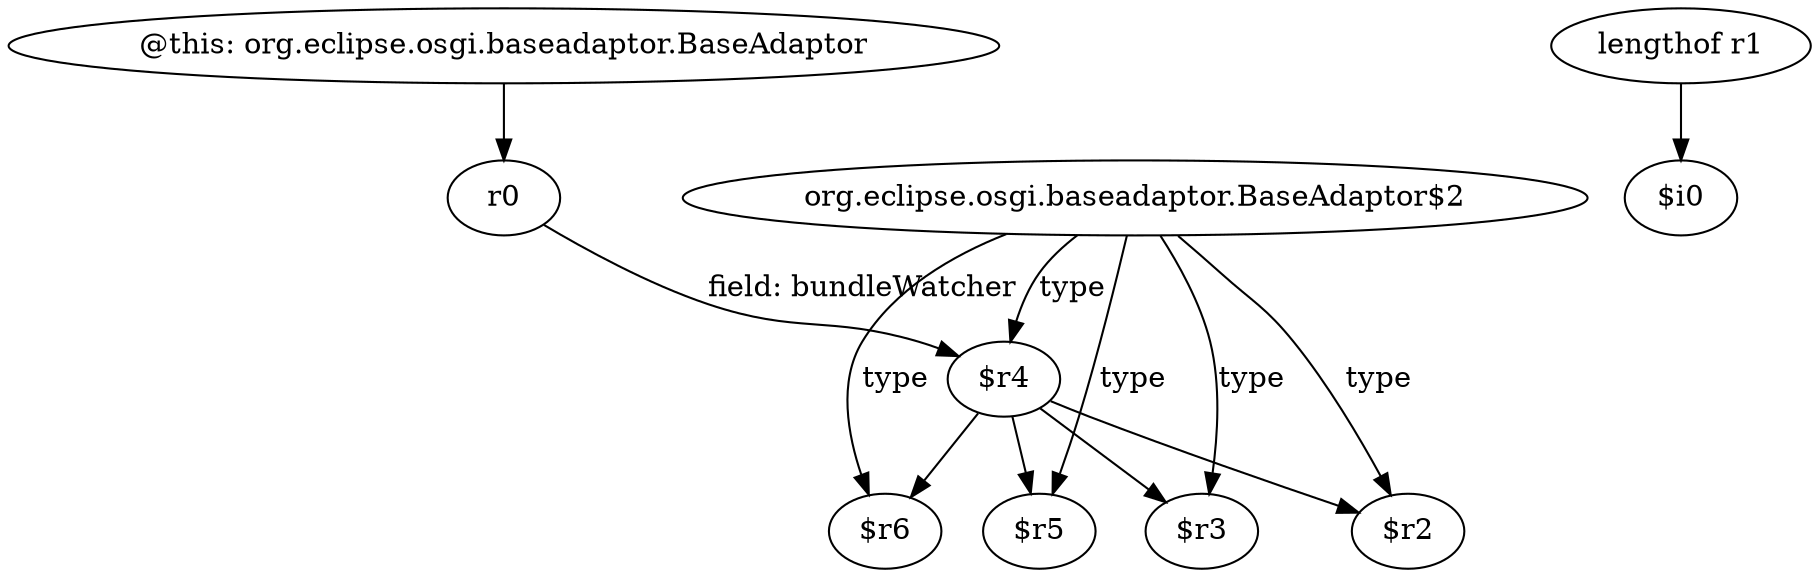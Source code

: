 digraph g {
0[label="$r4"]
1[label="$r3"]
0->1[label=""]
2[label="$r2"]
0->2[label=""]
3[label="org.eclipse.osgi.baseadaptor.BaseAdaptor$2"]
3->1[label="type"]
3->2[label="type"]
4[label="r0"]
4->0[label="field: bundleWatcher"]
5[label="lengthof r1"]
6[label="$i0"]
5->6[label=""]
7[label="$r6"]
0->7[label=""]
3->7[label="type"]
8[label="$r5"]
0->8[label=""]
3->0[label="type"]
3->8[label="type"]
9[label="@this: org.eclipse.osgi.baseadaptor.BaseAdaptor"]
9->4[label=""]
}